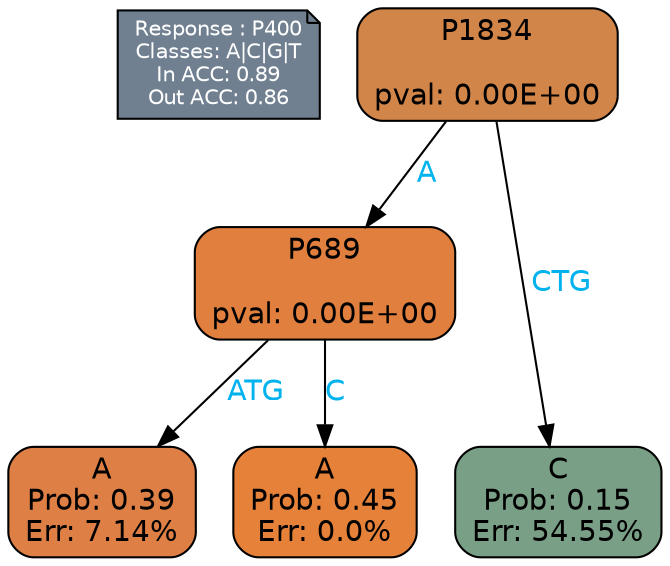 digraph Tree {
node [shape=box, style="filled, rounded", color="black", fontname=helvetica] ;
graph [ranksep=equally, splines=polylines, bgcolor=transparent, dpi=600] ;
edge [fontname=helvetica] ;
LEGEND [label="Response : P400
Classes: A|C|G|T
In ACC: 0.89
Out ACC: 0.86
",shape=note,align=left,style=filled,fillcolor="slategray",fontcolor="white",fontsize=10];1 [label="P1834

pval: 0.00E+00", fillcolor="#d18549"] ;
2 [label="P689

pval: 0.00E+00", fillcolor="#e1803e"] ;
3 [label="A
Prob: 0.39
Err: 7.14%", fillcolor="#de7f45"] ;
4 [label="A
Prob: 0.45
Err: 0.0%", fillcolor="#e58139"] ;
5 [label="C
Prob: 0.15
Err: 54.55%", fillcolor="#7a9f87"] ;
1 -> 2 [label="A",fontcolor=deepskyblue2] ;
1 -> 5 [label="CTG",fontcolor=deepskyblue2] ;
2 -> 3 [label="ATG",fontcolor=deepskyblue2] ;
2 -> 4 [label="C",fontcolor=deepskyblue2] ;
{rank = same; 3;4;5;}{rank = same; LEGEND;1;}}